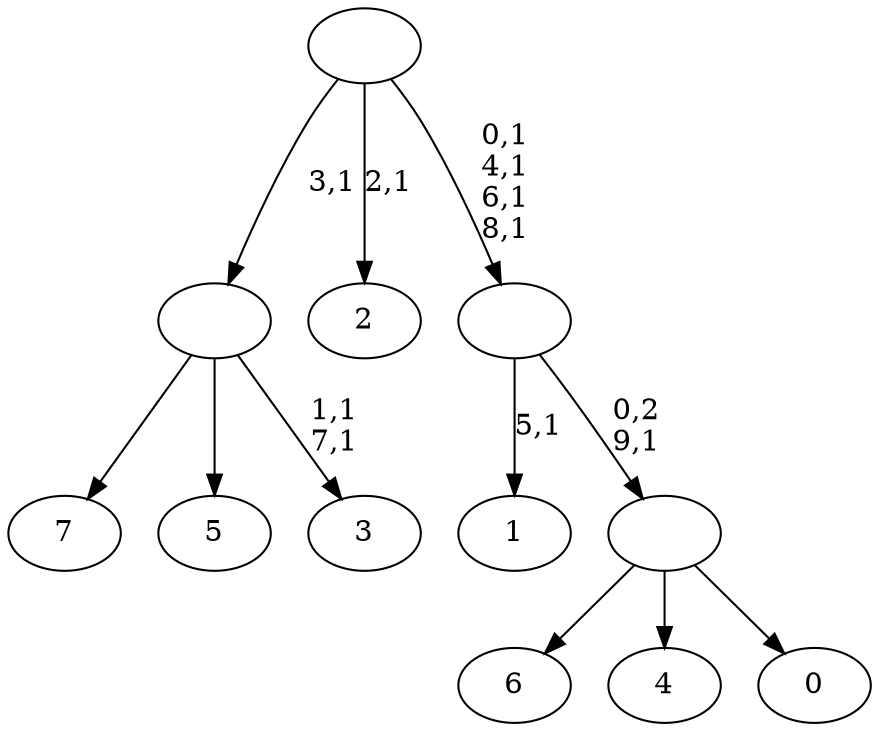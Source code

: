 digraph T {
	18 [label="7"]
	17 [label="6"]
	16 [label="5"]
	15 [label="4"]
	14 [label="3"]
	11 [label=""]
	10 [label="2"]
	8 [label="1"]
	6 [label="0"]
	5 [label=""]
	4 [label=""]
	0 [label=""]
	11 -> 14 [label="1,1\n7,1"]
	11 -> 18 [label=""]
	11 -> 16 [label=""]
	5 -> 17 [label=""]
	5 -> 15 [label=""]
	5 -> 6 [label=""]
	4 -> 8 [label="5,1"]
	4 -> 5 [label="0,2\n9,1"]
	0 -> 4 [label="0,1\n4,1\n6,1\n8,1"]
	0 -> 10 [label="2,1"]
	0 -> 11 [label="3,1"]
}
